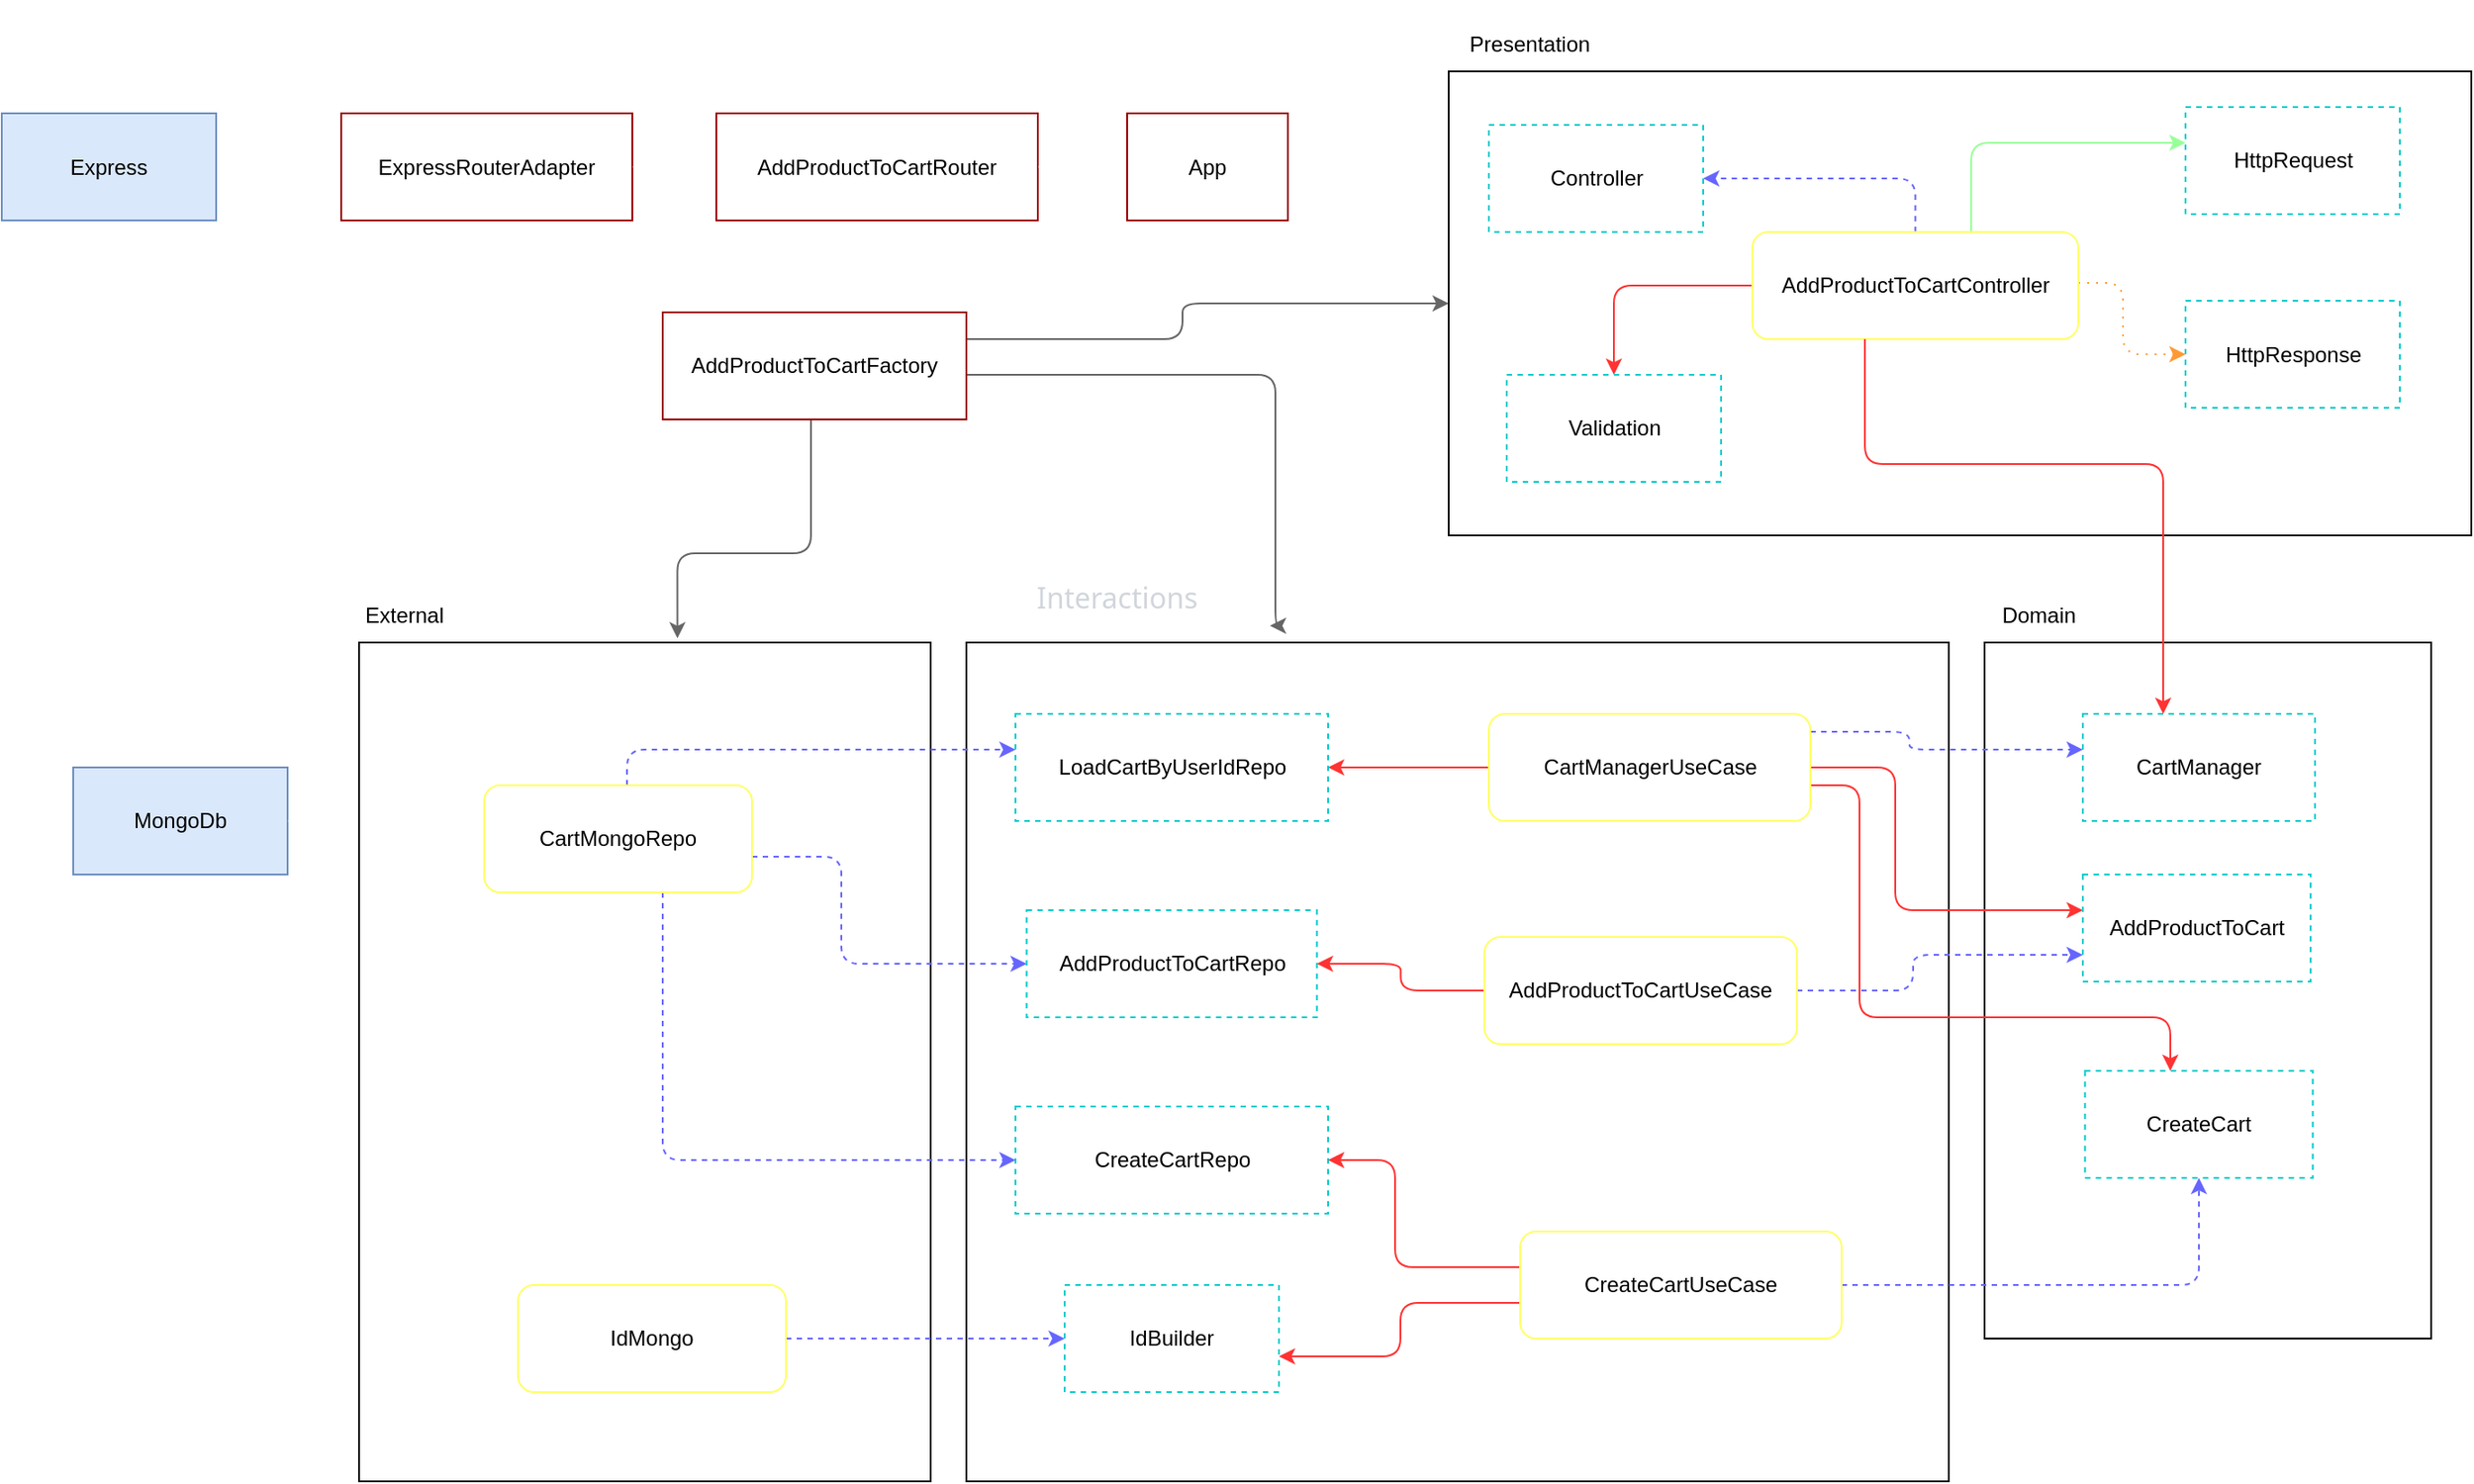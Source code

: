 <mxfile>
    <diagram id="1SfwLSbpTWtOyAMHkV-B" name="Página-1">
        <mxGraphModel dx="3622" dy="1300" grid="1" gridSize="10" guides="1" tooltips="1" connect="1" arrows="1" fold="1" page="1" pageScale="1" pageWidth="827" pageHeight="1169" math="0" shadow="0">
            <root>
                <mxCell id="0"/>
                <mxCell id="1" parent="0"/>
                <mxCell id="2" value="" style="rounded=0;whiteSpace=wrap;html=1;" parent="1" vertex="1">
                    <mxGeometry x="860" y="260" width="572.5" height="260" as="geometry"/>
                </mxCell>
                <mxCell id="3" style="edgeStyle=orthogonalEdgeStyle;html=1;strokeColor=#99ff99;" parent="1" source="6" target="10" edge="1">
                    <mxGeometry relative="1" as="geometry">
                        <Array as="points">
                            <mxPoint x="1152.5" y="300"/>
                        </Array>
                    </mxGeometry>
                </mxCell>
                <mxCell id="4" style="edgeStyle=orthogonalEdgeStyle;html=1;strokeColor=#ff9933;dashed=1;dashPattern=1 4;" parent="1" source="6" target="11" edge="1">
                    <mxGeometry relative="1" as="geometry">
                        <Array as="points">
                            <mxPoint x="1237.5" y="378.5"/>
                            <mxPoint x="1237.5" y="418.5"/>
                        </Array>
                    </mxGeometry>
                </mxCell>
                <mxCell id="5" style="edgeStyle=orthogonalEdgeStyle;html=1;entryX=0.5;entryY=0;entryDx=0;entryDy=0;strokeColor=#ff3333;" parent="1" source="6" target="12" edge="1">
                    <mxGeometry relative="1" as="geometry"/>
                </mxCell>
                <mxCell id="63" style="edgeStyle=orthogonalEdgeStyle;html=1;entryX=1;entryY=0.5;entryDx=0;entryDy=0;strokeColor=#6666FF;fillColor=#a20025;dashed=1;" parent="1" source="6" target="8" edge="1">
                    <mxGeometry relative="1" as="geometry">
                        <Array as="points">
                            <mxPoint x="1121" y="320"/>
                        </Array>
                    </mxGeometry>
                </mxCell>
                <mxCell id="6" value="AddProductToCartController" style="rounded=1;whiteSpace=wrap;html=1;strokeColor=#FFFF66;" parent="1" vertex="1">
                    <mxGeometry x="1030" y="350" width="182.5" height="60" as="geometry"/>
                </mxCell>
                <mxCell id="7" value="Presentation" style="text;html=1;strokeColor=none;fillColor=none;align=center;verticalAlign=middle;whiteSpace=wrap;rounded=0;" parent="1" vertex="1">
                    <mxGeometry x="860" y="230" width="90.5" height="30" as="geometry"/>
                </mxCell>
                <mxCell id="8" value="Controller" style="rounded=0;whiteSpace=wrap;html=1;strokeColor=#00CCCC;dashed=1;" parent="1" vertex="1">
                    <mxGeometry x="882.5" y="290" width="120" height="60" as="geometry"/>
                </mxCell>
                <mxCell id="10" value="HttpRequest" style="rounded=0;whiteSpace=wrap;html=1;strokeColor=#00CCCC;dashed=1;" parent="1" vertex="1">
                    <mxGeometry x="1272.5" y="280" width="120" height="60" as="geometry"/>
                </mxCell>
                <mxCell id="11" value="HttpResponse" style="rounded=0;whiteSpace=wrap;html=1;strokeColor=#00CCCC;dashed=1;" parent="1" vertex="1">
                    <mxGeometry x="1272.5" y="388.5" width="120" height="60" as="geometry"/>
                </mxCell>
                <mxCell id="12" value="Validation" style="rounded=0;whiteSpace=wrap;html=1;strokeColor=#00CCCC;dashed=1;" parent="1" vertex="1">
                    <mxGeometry x="892.5" y="430" width="120" height="60" as="geometry"/>
                </mxCell>
                <mxCell id="13" value="" style="rounded=0;whiteSpace=wrap;html=1;" parent="1" vertex="1">
                    <mxGeometry x="1160" y="580" width="250" height="390" as="geometry"/>
                </mxCell>
                <mxCell id="14" value="Domain" style="text;html=1;align=center;verticalAlign=middle;resizable=0;points=[];autosize=1;strokeColor=none;fillColor=none;" parent="1" vertex="1">
                    <mxGeometry x="1160" y="550" width="60" height="30" as="geometry"/>
                </mxCell>
                <mxCell id="15" value="CartManager" style="rounded=0;whiteSpace=wrap;html=1;strokeColor=#00CCCC;dashed=1;" parent="1" vertex="1">
                    <mxGeometry x="1215" y="620" width="130" height="60" as="geometry"/>
                </mxCell>
                <mxCell id="17" style="edgeStyle=orthogonalEdgeStyle;html=1;strokeColor=#FF3333;" parent="1" source="6" target="15" edge="1">
                    <mxGeometry relative="1" as="geometry">
                        <Array as="points">
                            <mxPoint x="1093" y="480"/>
                            <mxPoint x="1260" y="480"/>
                        </Array>
                    </mxGeometry>
                </mxCell>
                <mxCell id="18" value="" style="rounded=0;whiteSpace=wrap;html=1;" parent="1" vertex="1">
                    <mxGeometry x="590" y="580" width="550" height="470" as="geometry"/>
                </mxCell>
                <mxCell id="19" style="edgeStyle=orthogonalEdgeStyle;html=1;strokeColor=#ff3333;" parent="1" source="23" target="131" edge="1">
                    <mxGeometry relative="1" as="geometry">
                        <Array as="points">
                            <mxPoint x="1090" y="660"/>
                            <mxPoint x="1090" y="790"/>
                            <mxPoint x="1264" y="790"/>
                        </Array>
                    </mxGeometry>
                </mxCell>
                <mxCell id="21" style="edgeStyle=orthogonalEdgeStyle;html=1;strokeColor=#6666FF;fillColor=#a20025;dashed=1;" parent="1" source="23" target="15" edge="1">
                    <mxGeometry relative="1" as="geometry">
                        <Array as="points">
                            <mxPoint x="1118" y="630"/>
                            <mxPoint x="1118" y="640"/>
                        </Array>
                    </mxGeometry>
                </mxCell>
                <mxCell id="133" style="edgeStyle=orthogonalEdgeStyle;html=1;strokeColor=#ff3333;" edge="1" parent="1" source="23" target="132">
                    <mxGeometry relative="1" as="geometry">
                        <Array as="points">
                            <mxPoint x="1110" y="650"/>
                            <mxPoint x="1110" y="730"/>
                        </Array>
                    </mxGeometry>
                </mxCell>
                <mxCell id="143" style="edgeStyle=orthogonalEdgeStyle;html=1;entryX=1;entryY=0.5;entryDx=0;entryDy=0;strokeColor=#ff3333;" edge="1" parent="1" source="23" target="125">
                    <mxGeometry relative="1" as="geometry"/>
                </mxCell>
                <mxCell id="23" value="CartManagerUseCase" style="rounded=1;whiteSpace=wrap;html=1;strokeColor=#FFFF66;" parent="1" vertex="1">
                    <mxGeometry x="882.5" y="620" width="180" height="60" as="geometry"/>
                </mxCell>
                <mxCell id="24" value="&lt;div style=&quot;text-align: start;&quot;&gt;&lt;span style=&quot;background-color: initial; font-size: 16px;&quot;&gt;&lt;font face=&quot;Söhne, ui-sans-serif, system-ui, -apple-system, Segoe UI, Roboto, Ubuntu, Cantarell, Noto Sans, sans-serif, Helvetica Neue, Arial, Apple Color Emoji, Segoe UI Emoji, Segoe UI Symbol, Noto Color Emoji&quot; color=&quot;#d1d5db&quot;&gt;Interactions&lt;/font&gt;&lt;/span&gt;&lt;/div&gt;" style="text;html=1;strokeColor=none;fillColor=none;align=center;verticalAlign=middle;whiteSpace=wrap;rounded=0;" parent="1" vertex="1">
                    <mxGeometry x="617.5" y="540" width="112.5" height="30" as="geometry"/>
                </mxCell>
                <mxCell id="25" value="CreateCartRepo" style="rounded=0;whiteSpace=wrap;html=1;strokeColor=#00CCCC;dashed=1;" parent="1" vertex="1">
                    <mxGeometry x="617.5" y="840" width="175" height="60" as="geometry"/>
                </mxCell>
                <mxCell id="26" value="IdBuilder" style="rounded=0;whiteSpace=wrap;html=1;strokeColor=#00CCCC;dashed=1;" parent="1" vertex="1">
                    <mxGeometry x="645" y="940" width="120" height="60" as="geometry"/>
                </mxCell>
                <mxCell id="27" value="" style="rounded=0;whiteSpace=wrap;html=1;" parent="1" vertex="1">
                    <mxGeometry x="250" y="580" width="320" height="470" as="geometry"/>
                </mxCell>
                <mxCell id="28" value="External" style="text;html=1;align=center;verticalAlign=middle;resizable=0;points=[];autosize=1;strokeColor=none;fillColor=none;" parent="1" vertex="1">
                    <mxGeometry x="240" y="550" width="70" height="30" as="geometry"/>
                </mxCell>
                <mxCell id="29" style="edgeStyle=orthogonalEdgeStyle;html=1;dashed=1;strokeColor=#FFFFFF;fontColor=default;fillColor=#a20025;" parent="1" source="31" target="32" edge="1">
                    <mxGeometry relative="1" as="geometry"/>
                </mxCell>
                <mxCell id="30" style="edgeStyle=orthogonalEdgeStyle;html=1;strokeColor=#6666FF;fillColor=#a20025;dashed=1;" parent="1" source="31" target="26" edge="1">
                    <mxGeometry relative="1" as="geometry">
                        <Array as="points">
                            <mxPoint x="540" y="970"/>
                            <mxPoint x="540" y="970"/>
                        </Array>
                    </mxGeometry>
                </mxCell>
                <mxCell id="31" value="IdMongo" style="rounded=1;whiteSpace=wrap;html=1;strokeColor=#FFFF66;" parent="1" vertex="1">
                    <mxGeometry x="339" y="940" width="150" height="60" as="geometry"/>
                </mxCell>
                <mxCell id="32" value="&lt;font color=&quot;#000000&quot;&gt;MongoDb&lt;/font&gt;" style="rounded=0;whiteSpace=wrap;html=1;fillColor=#dae8fc;strokeColor=#6c8ebf;" parent="1" vertex="1">
                    <mxGeometry x="90" y="650" width="120" height="60" as="geometry"/>
                </mxCell>
                <mxCell id="33" style="edgeStyle=orthogonalEdgeStyle;html=1;dashed=1;strokeColor=#FFFFFF;fontColor=default;fillColor=#a20025;" parent="1" source="35" target="32" edge="1">
                    <mxGeometry relative="1" as="geometry">
                        <Array as="points">
                            <mxPoint x="310" y="680"/>
                            <mxPoint x="310" y="680"/>
                        </Array>
                    </mxGeometry>
                </mxCell>
                <mxCell id="34" style="edgeStyle=orthogonalEdgeStyle;html=1;strokeColor=#6666FF;fillColor=#a20025;dashed=1;" parent="1" source="35" target="25" edge="1">
                    <mxGeometry relative="1" as="geometry">
                        <Array as="points">
                            <mxPoint x="420" y="870"/>
                        </Array>
                    </mxGeometry>
                </mxCell>
                <mxCell id="127" style="edgeStyle=orthogonalEdgeStyle;html=1;strokeColor=#6666FF;fillColor=#a20025;dashed=1;" parent="1" source="35" target="125" edge="1">
                    <mxGeometry relative="1" as="geometry">
                        <Array as="points">
                            <mxPoint x="400" y="640"/>
                        </Array>
                    </mxGeometry>
                </mxCell>
                <mxCell id="130" style="edgeStyle=orthogonalEdgeStyle;html=1;strokeColor=#6666FF;fillColor=#a20025;dashed=1;" parent="1" source="35" target="128" edge="1">
                    <mxGeometry relative="1" as="geometry">
                        <Array as="points">
                            <mxPoint x="520" y="700"/>
                            <mxPoint x="520" y="760"/>
                        </Array>
                    </mxGeometry>
                </mxCell>
                <mxCell id="35" value="CartMongoRepo" style="rounded=1;whiteSpace=wrap;html=1;strokeColor=#FFFF66;" parent="1" vertex="1">
                    <mxGeometry x="320" y="660" width="150" height="60" as="geometry"/>
                </mxCell>
                <mxCell id="36" value="" style="rounded=0;whiteSpace=wrap;html=1;strokeColor=#FFFFFF;fontColor=#000000;" parent="1" vertex="1">
                    <mxGeometry x="200" y="250" width="610" height="260" as="geometry"/>
                </mxCell>
                <mxCell id="37" value="&lt;font color=&quot;#ffffff&quot;&gt;Main&lt;/font&gt;" style="text;html=1;align=center;verticalAlign=middle;resizable=0;points=[];autosize=1;strokeColor=none;fillColor=none;fontColor=#000000;" parent="1" vertex="1">
                    <mxGeometry x="200" y="220" width="50" height="30" as="geometry"/>
                </mxCell>
                <mxCell id="38" style="edgeStyle=orthogonalEdgeStyle;html=1;entryX=0.557;entryY=-0.005;entryDx=0;entryDy=0;entryPerimeter=0;strokeColor=#666666;" parent="1" source="41" target="27" edge="1">
                    <mxGeometry relative="1" as="geometry">
                        <Array as="points">
                            <mxPoint x="503" y="530"/>
                            <mxPoint x="428" y="530"/>
                        </Array>
                    </mxGeometry>
                </mxCell>
                <mxCell id="39" style="edgeStyle=orthogonalEdgeStyle;html=1;strokeColor=#666666;" parent="1" source="41" target="2" edge="1">
                    <mxGeometry relative="1" as="geometry">
                        <Array as="points">
                            <mxPoint x="711" y="410"/>
                            <mxPoint x="711" y="390"/>
                        </Array>
                    </mxGeometry>
                </mxCell>
                <mxCell id="40" style="edgeStyle=orthogonalEdgeStyle;html=1;entryX=0.309;entryY=-0.02;entryDx=0;entryDy=0;entryPerimeter=0;strokeColor=#666666;" parent="1" source="41" target="18" edge="1">
                    <mxGeometry relative="1" as="geometry">
                        <Array as="points">
                            <mxPoint x="763" y="430"/>
                        </Array>
                    </mxGeometry>
                </mxCell>
                <mxCell id="41" value="AddProductToCartFactory" style="rounded=0;whiteSpace=wrap;html=1;strokeColor=#990000;gradientColor=none;" parent="1" vertex="1">
                    <mxGeometry x="420" y="395" width="170" height="60" as="geometry"/>
                </mxCell>
                <mxCell id="42" style="edgeStyle=orthogonalEdgeStyle;html=1;strokeColor=#FFFFFF;fontColor=#FFFFFF;dashed=1;" parent="1" source="43" target="48" edge="1">
                    <mxGeometry relative="1" as="geometry"/>
                </mxCell>
                <mxCell id="43" value="ExpressRouterAdapter" style="rounded=0;whiteSpace=wrap;html=1;strokeColor=#990000;gradientColor=none;" parent="1" vertex="1">
                    <mxGeometry x="240" y="283.5" width="163" height="60" as="geometry"/>
                </mxCell>
                <mxCell id="44" style="edgeStyle=orthogonalEdgeStyle;html=1;strokeColor=#FFFFFF;fontColor=#FFFFFF;" parent="1" source="45" target="43" edge="1">
                    <mxGeometry relative="1" as="geometry"/>
                </mxCell>
                <mxCell id="45" value="AddProductToCartRouter" style="rounded=0;whiteSpace=wrap;html=1;strokeColor=#990000;gradientColor=none;" parent="1" vertex="1">
                    <mxGeometry x="450" y="283.5" width="180" height="60" as="geometry"/>
                </mxCell>
                <mxCell id="46" style="edgeStyle=orthogonalEdgeStyle;html=1;entryX=1;entryY=0.5;entryDx=0;entryDy=0;strokeColor=#FFFFFF;fontColor=#FFFFFF;" parent="1" source="47" target="45" edge="1">
                    <mxGeometry relative="1" as="geometry"/>
                </mxCell>
                <mxCell id="47" value="App" style="rounded=0;whiteSpace=wrap;html=1;strokeColor=#990000;gradientColor=none;" parent="1" vertex="1">
                    <mxGeometry x="680" y="283.5" width="90" height="60" as="geometry"/>
                </mxCell>
                <mxCell id="48" value="&lt;font color=&quot;#000000&quot;&gt;Express&lt;/font&gt;" style="rounded=0;whiteSpace=wrap;html=1;fillColor=#dae8fc;strokeColor=#6c8ebf;" parent="1" vertex="1">
                    <mxGeometry x="50" y="283.5" width="120" height="60" as="geometry"/>
                </mxCell>
                <mxCell id="125" value="LoadCartByUserIdRepo" style="rounded=0;whiteSpace=wrap;html=1;strokeColor=#00CCCC;dashed=1;" parent="1" vertex="1">
                    <mxGeometry x="617.5" y="620" width="175" height="60" as="geometry"/>
                </mxCell>
                <mxCell id="128" value="AddProductToCartRepo" style="rounded=0;whiteSpace=wrap;html=1;strokeColor=#00CCCC;dashed=1;" parent="1" vertex="1">
                    <mxGeometry x="623.75" y="730" width="162.5" height="60" as="geometry"/>
                </mxCell>
                <mxCell id="131" value="CreateCart" style="rounded=0;whiteSpace=wrap;html=1;strokeColor=#00CCCC;dashed=1;" vertex="1" parent="1">
                    <mxGeometry x="1216.25" y="820" width="127.5" height="60" as="geometry"/>
                </mxCell>
                <mxCell id="132" value="AddProductToCart" style="rounded=0;whiteSpace=wrap;html=1;strokeColor=#00CCCC;dashed=1;" vertex="1" parent="1">
                    <mxGeometry x="1215" y="710" width="127.5" height="60" as="geometry"/>
                </mxCell>
                <mxCell id="137" style="edgeStyle=orthogonalEdgeStyle;html=1;entryX=0.5;entryY=1;entryDx=0;entryDy=0;strokeColor=#6666FF;fillColor=#a20025;dashed=1;" edge="1" parent="1" source="135" target="131">
                    <mxGeometry relative="1" as="geometry"/>
                </mxCell>
                <mxCell id="138" style="edgeStyle=orthogonalEdgeStyle;html=1;strokeColor=#ff3333;" edge="1" parent="1" source="135" target="25">
                    <mxGeometry relative="1" as="geometry">
                        <Array as="points">
                            <mxPoint x="830" y="930"/>
                            <mxPoint x="830" y="870"/>
                        </Array>
                    </mxGeometry>
                </mxCell>
                <mxCell id="139" style="edgeStyle=orthogonalEdgeStyle;html=1;strokeColor=#ff3333;" edge="1" parent="1" source="135" target="26">
                    <mxGeometry relative="1" as="geometry">
                        <Array as="points">
                            <mxPoint x="833" y="950"/>
                            <mxPoint x="833" y="980"/>
                        </Array>
                    </mxGeometry>
                </mxCell>
                <mxCell id="135" value="CreateCartUseCase" style="rounded=1;whiteSpace=wrap;html=1;strokeColor=#FFFF66;" vertex="1" parent="1">
                    <mxGeometry x="900" y="910" width="180" height="60" as="geometry"/>
                </mxCell>
                <mxCell id="141" style="edgeStyle=orthogonalEdgeStyle;html=1;entryX=0;entryY=0.75;entryDx=0;entryDy=0;strokeColor=#6666FF;fillColor=#a20025;dashed=1;" edge="1" parent="1" source="140" target="132">
                    <mxGeometry relative="1" as="geometry">
                        <Array as="points">
                            <mxPoint x="1120" y="775"/>
                            <mxPoint x="1120" y="755"/>
                        </Array>
                    </mxGeometry>
                </mxCell>
                <mxCell id="142" style="edgeStyle=orthogonalEdgeStyle;html=1;strokeColor=#ff3333;" edge="1" parent="1" source="140" target="128">
                    <mxGeometry relative="1" as="geometry"/>
                </mxCell>
                <mxCell id="140" value="AddProductToCartUseCase" style="rounded=1;whiteSpace=wrap;html=1;strokeColor=#FFFF66;" vertex="1" parent="1">
                    <mxGeometry x="880" y="745" width="175" height="60" as="geometry"/>
                </mxCell>
            </root>
        </mxGraphModel>
    </diagram>
</mxfile>